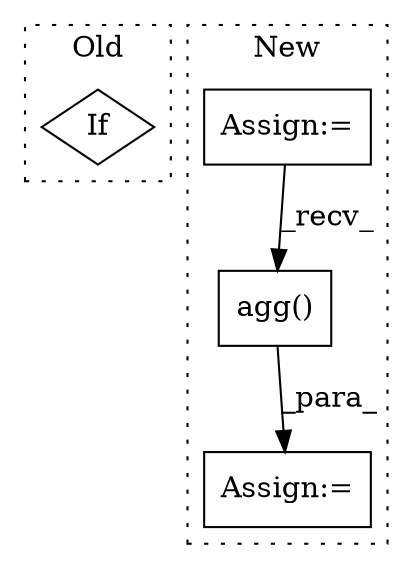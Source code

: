 digraph G {
subgraph cluster0 {
1 [label="If" a="96" s="6383" l="3" shape="diamond"];
label = "Old";
style="dotted";
}
subgraph cluster1 {
2 [label="agg()" a="75" s="7992,8112" l="114,1" shape="box"];
3 [label="Assign:=" a="68" s="7989" l="3" shape="box"];
4 [label="Assign:=" a="68" s="7915" l="3" shape="box"];
label = "New";
style="dotted";
}
2 -> 3 [label="_para_"];
4 -> 2 [label="_recv_"];
}